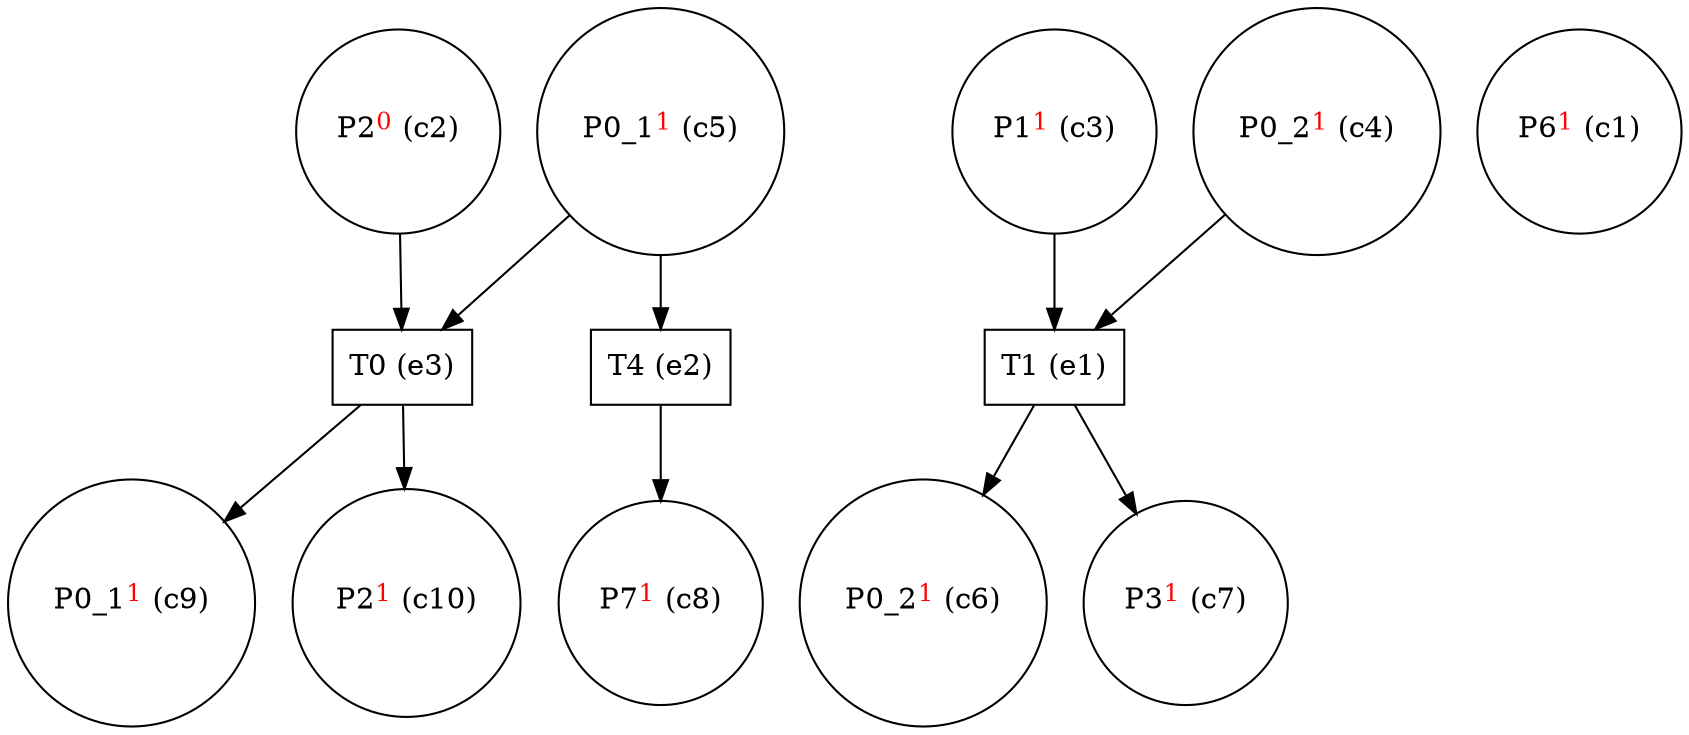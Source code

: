 digraph test {
  c2 -> e3;
  c3 -> e1;
  c4 -> e1;
  c5 -> e2;
  c5 -> e3;
  e1 -> c6;
  e1 -> c7;
  e2 -> c8;
  e3 -> c9;
  e3 -> c10;
  c1 [label= <P6<FONT COLOR="red"><SUP>1</SUP></FONT>&nbsp;(c1)> shape=circle];
  c2 [label= <P2<FONT COLOR="red"><SUP>0</SUP></FONT>&nbsp;(c2)> shape=circle];
  c3 [label= <P1<FONT COLOR="red"><SUP>1</SUP></FONT>&nbsp;(c3)> shape=circle];
  c4 [label= <P0_2<FONT COLOR="red"><SUP>1</SUP></FONT>&nbsp;(c4)> shape=circle];
  c5 [label= <P0_1<FONT COLOR="red"><SUP>1</SUP></FONT>&nbsp;(c5)> shape=circle];
  c6 [label= <P0_2<FONT COLOR="red"><SUP>1</SUP></FONT>&nbsp;(c6)> shape=circle];
  c7 [label= <P3<FONT COLOR="red"><SUP>1</SUP></FONT>&nbsp;(c7)> shape=circle];
  c8 [label= <P7<FONT COLOR="red"><SUP>1</SUP></FONT>&nbsp;(c8)> shape=circle];
  c9 [label= <P0_1<FONT COLOR="red"><SUP>1</SUP></FONT>&nbsp;(c9)> shape=circle];
  c10 [label= <P2<FONT COLOR="red"><SUP>1</SUP></FONT>&nbsp;(c10)> shape=circle];
  e1 [label="T1 (e1)" shape=box];
  e2 [label="T4 (e2)" shape=box];
  e3 [label="T0 (e3)" shape=box];
}
